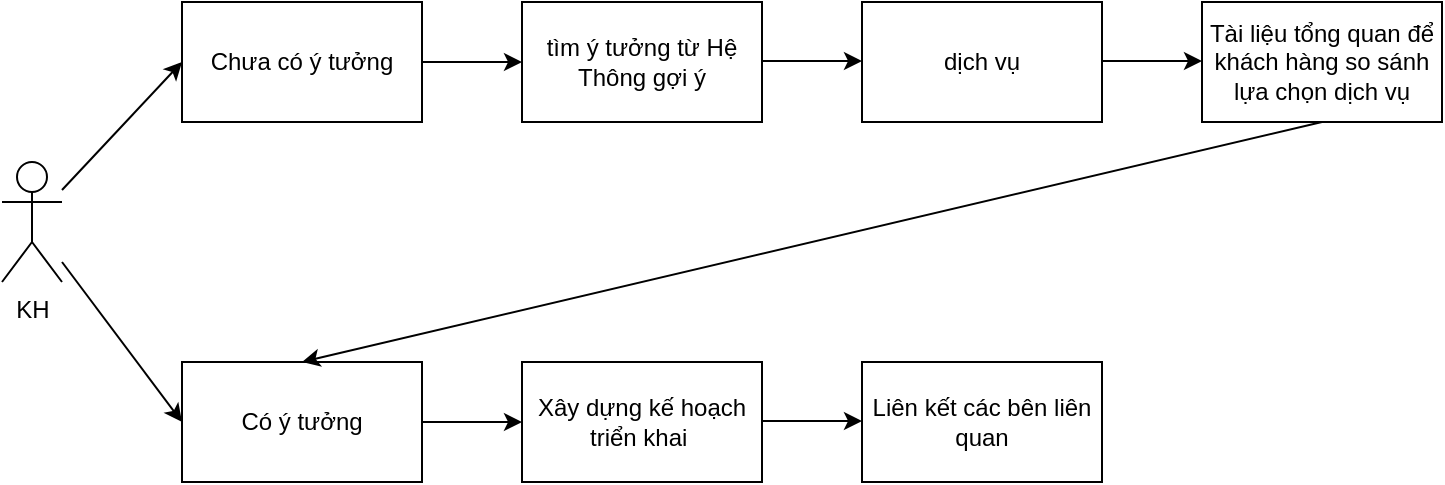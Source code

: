 <mxfile version="24.9.1">
  <diagram name="Trang-1" id="viBAe6BlTZBKt1esuj6b">
    <mxGraphModel dx="1326" dy="720" grid="1" gridSize="10" guides="1" tooltips="1" connect="1" arrows="1" fold="1" page="1" pageScale="1" pageWidth="827" pageHeight="1169" math="0" shadow="0">
      <root>
        <mxCell id="0" />
        <mxCell id="1" parent="0" />
        <mxCell id="fTZjLdZV-Z5mbRW0QKBV-4" value="Chưa có ý tưởng" style="rounded=0;whiteSpace=wrap;html=1;" vertex="1" parent="1">
          <mxGeometry x="110" y="100" width="120" height="60" as="geometry" />
        </mxCell>
        <mxCell id="fTZjLdZV-Z5mbRW0QKBV-5" value="tìm ý tưởng từ Hệ Thông gợi ý" style="rounded=0;whiteSpace=wrap;html=1;" vertex="1" parent="1">
          <mxGeometry x="280" y="100" width="120" height="60" as="geometry" />
        </mxCell>
        <mxCell id="fTZjLdZV-Z5mbRW0QKBV-6" value="dịch vụ" style="rounded=0;whiteSpace=wrap;html=1;" vertex="1" parent="1">
          <mxGeometry x="450" y="100" width="120" height="60" as="geometry" />
        </mxCell>
        <mxCell id="fTZjLdZV-Z5mbRW0QKBV-7" value="Tài liệu tổng quan để khách hàng so sánh lựa chọn dịch vụ" style="rounded=0;whiteSpace=wrap;html=1;" vertex="1" parent="1">
          <mxGeometry x="620" y="100" width="120" height="60" as="geometry" />
        </mxCell>
        <mxCell id="fTZjLdZV-Z5mbRW0QKBV-8" value="Có ý tưởng" style="rounded=0;whiteSpace=wrap;html=1;" vertex="1" parent="1">
          <mxGeometry x="110" y="280" width="120" height="60" as="geometry" />
        </mxCell>
        <mxCell id="fTZjLdZV-Z5mbRW0QKBV-10" value="Xây dựng kế hoạch triển khai&amp;nbsp;" style="rounded=0;whiteSpace=wrap;html=1;" vertex="1" parent="1">
          <mxGeometry x="280" y="280" width="120" height="60" as="geometry" />
        </mxCell>
        <mxCell id="fTZjLdZV-Z5mbRW0QKBV-11" value="KH" style="shape=umlActor;verticalLabelPosition=bottom;verticalAlign=top;html=1;outlineConnect=0;" vertex="1" parent="1">
          <mxGeometry x="20" y="180" width="30" height="60" as="geometry" />
        </mxCell>
        <mxCell id="fTZjLdZV-Z5mbRW0QKBV-12" value="Liên kết các bên liên quan" style="rounded=0;whiteSpace=wrap;html=1;" vertex="1" parent="1">
          <mxGeometry x="450" y="280" width="120" height="60" as="geometry" />
        </mxCell>
        <mxCell id="fTZjLdZV-Z5mbRW0QKBV-13" value="" style="endArrow=classic;html=1;rounded=0;entryX=0;entryY=0.5;entryDx=0;entryDy=0;" edge="1" parent="1" source="fTZjLdZV-Z5mbRW0QKBV-11" target="fTZjLdZV-Z5mbRW0QKBV-4">
          <mxGeometry width="50" height="50" relative="1" as="geometry">
            <mxPoint x="390" y="300" as="sourcePoint" />
            <mxPoint x="440" y="250" as="targetPoint" />
          </mxGeometry>
        </mxCell>
        <mxCell id="fTZjLdZV-Z5mbRW0QKBV-14" value="" style="endArrow=classic;html=1;rounded=0;exitX=1;exitY=0.5;exitDx=0;exitDy=0;entryX=0;entryY=0.5;entryDx=0;entryDy=0;" edge="1" parent="1" source="fTZjLdZV-Z5mbRW0QKBV-4" target="fTZjLdZV-Z5mbRW0QKBV-5">
          <mxGeometry width="50" height="50" relative="1" as="geometry">
            <mxPoint x="390" y="300" as="sourcePoint" />
            <mxPoint x="440" y="250" as="targetPoint" />
          </mxGeometry>
        </mxCell>
        <mxCell id="fTZjLdZV-Z5mbRW0QKBV-15" value="" style="endArrow=classic;html=1;rounded=0;exitX=1;exitY=0.5;exitDx=0;exitDy=0;entryX=0;entryY=0.5;entryDx=0;entryDy=0;" edge="1" parent="1">
          <mxGeometry width="50" height="50" relative="1" as="geometry">
            <mxPoint x="400" y="129.5" as="sourcePoint" />
            <mxPoint x="450" y="129.5" as="targetPoint" />
          </mxGeometry>
        </mxCell>
        <mxCell id="fTZjLdZV-Z5mbRW0QKBV-16" value="" style="endArrow=classic;html=1;rounded=0;exitX=1;exitY=0.5;exitDx=0;exitDy=0;entryX=0;entryY=0.5;entryDx=0;entryDy=0;" edge="1" parent="1">
          <mxGeometry width="50" height="50" relative="1" as="geometry">
            <mxPoint x="570" y="129.5" as="sourcePoint" />
            <mxPoint x="620" y="129.5" as="targetPoint" />
          </mxGeometry>
        </mxCell>
        <mxCell id="fTZjLdZV-Z5mbRW0QKBV-17" value="" style="endArrow=classic;html=1;rounded=0;exitX=0.5;exitY=1;exitDx=0;exitDy=0;entryX=0.5;entryY=0;entryDx=0;entryDy=0;" edge="1" parent="1" source="fTZjLdZV-Z5mbRW0QKBV-7" target="fTZjLdZV-Z5mbRW0QKBV-8">
          <mxGeometry width="50" height="50" relative="1" as="geometry">
            <mxPoint x="260" y="160" as="sourcePoint" />
            <mxPoint x="310" y="160" as="targetPoint" />
          </mxGeometry>
        </mxCell>
        <mxCell id="fTZjLdZV-Z5mbRW0QKBV-18" value="" style="endArrow=classic;html=1;rounded=0;entryX=0;entryY=0.5;entryDx=0;entryDy=0;" edge="1" parent="1" source="fTZjLdZV-Z5mbRW0QKBV-11" target="fTZjLdZV-Z5mbRW0QKBV-8">
          <mxGeometry width="50" height="50" relative="1" as="geometry">
            <mxPoint x="70" y="202" as="sourcePoint" />
            <mxPoint x="120" y="140" as="targetPoint" />
          </mxGeometry>
        </mxCell>
        <mxCell id="fTZjLdZV-Z5mbRW0QKBV-19" value="" style="endArrow=classic;html=1;rounded=0;exitX=1;exitY=0.5;exitDx=0;exitDy=0;entryX=0;entryY=0.5;entryDx=0;entryDy=0;" edge="1" parent="1" source="fTZjLdZV-Z5mbRW0QKBV-8" target="fTZjLdZV-Z5mbRW0QKBV-10">
          <mxGeometry width="50" height="50" relative="1" as="geometry">
            <mxPoint x="390" y="300" as="sourcePoint" />
            <mxPoint x="440" y="250" as="targetPoint" />
          </mxGeometry>
        </mxCell>
        <mxCell id="fTZjLdZV-Z5mbRW0QKBV-20" value="" style="endArrow=classic;html=1;rounded=0;exitX=1;exitY=0.5;exitDx=0;exitDy=0;entryX=0;entryY=0.5;entryDx=0;entryDy=0;" edge="1" parent="1">
          <mxGeometry width="50" height="50" relative="1" as="geometry">
            <mxPoint x="400" y="309.5" as="sourcePoint" />
            <mxPoint x="450" y="309.5" as="targetPoint" />
          </mxGeometry>
        </mxCell>
      </root>
    </mxGraphModel>
  </diagram>
</mxfile>
